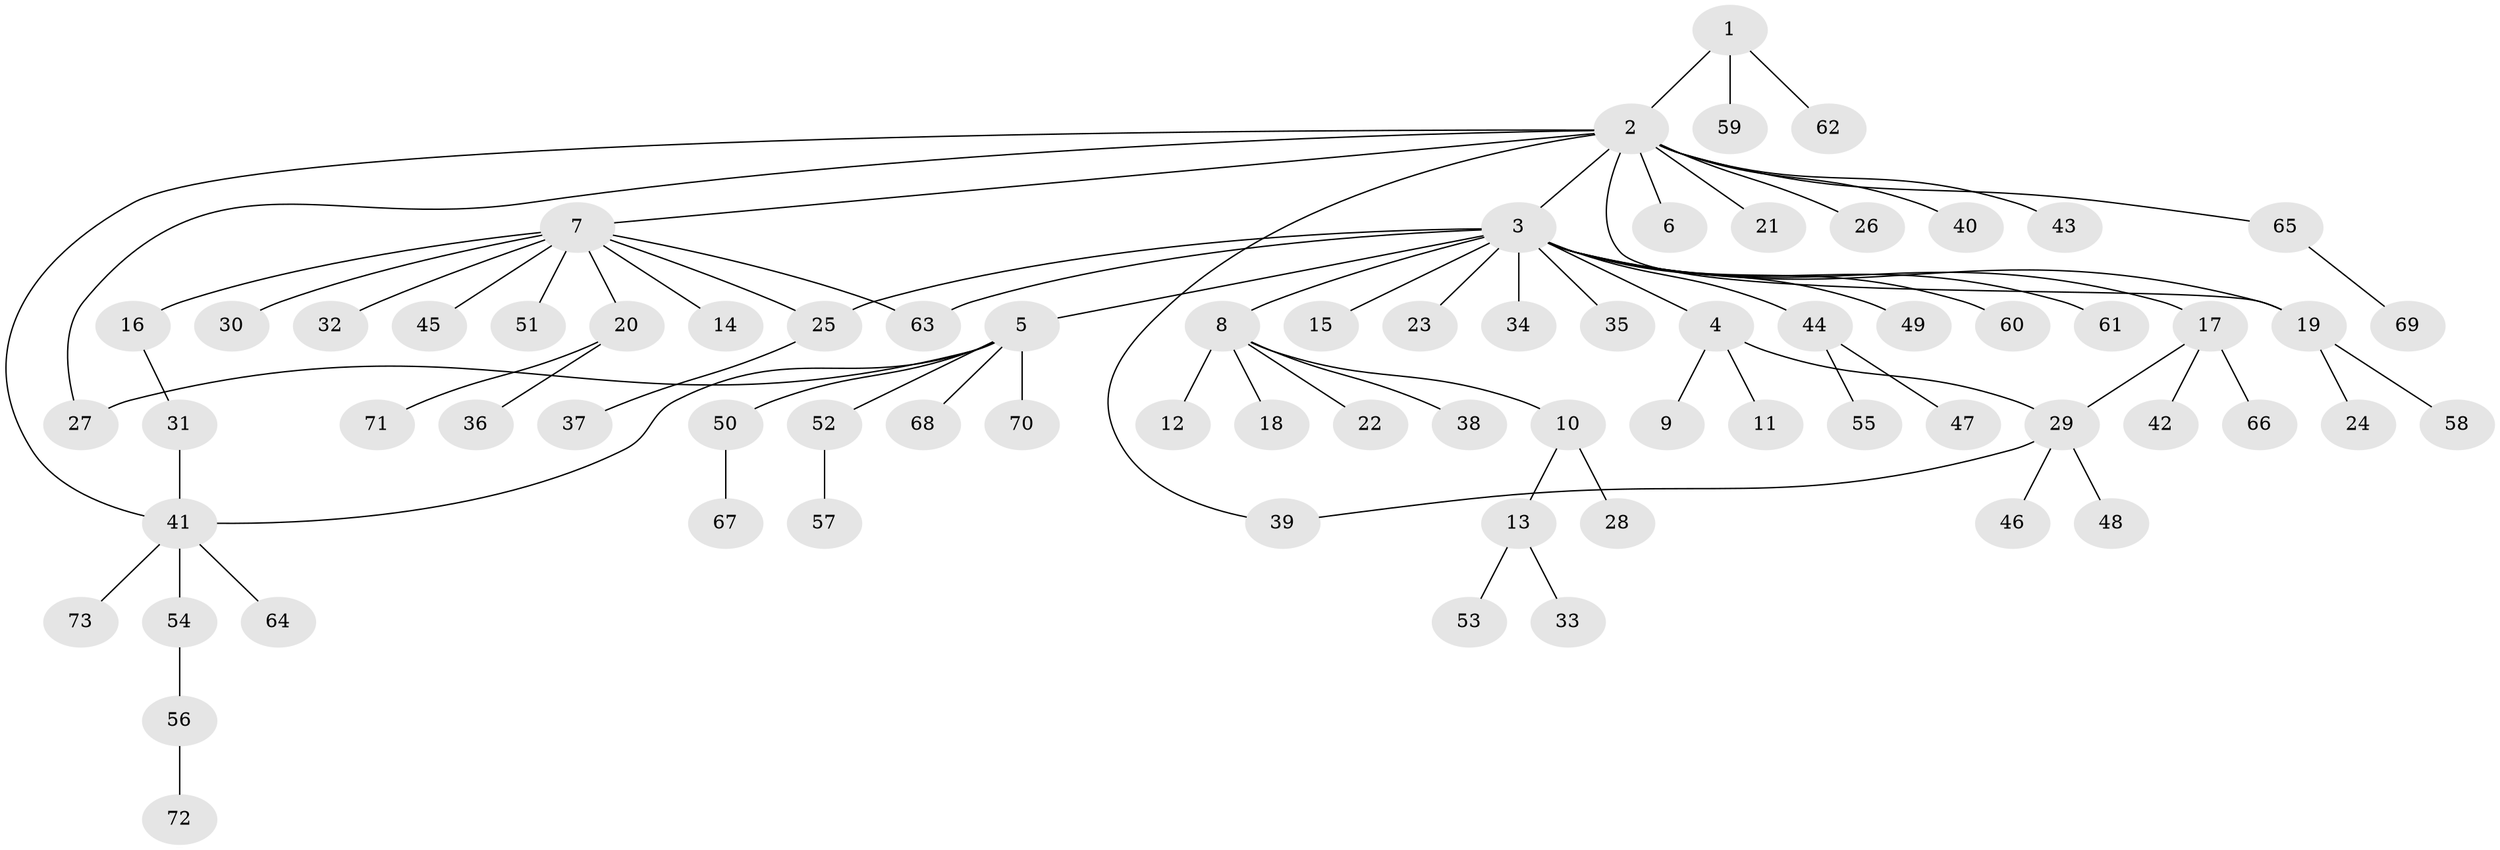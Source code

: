 // Generated by graph-tools (version 1.1) at 2025/25/03/09/25 03:25:54]
// undirected, 73 vertices, 80 edges
graph export_dot {
graph [start="1"]
  node [color=gray90,style=filled];
  1;
  2;
  3;
  4;
  5;
  6;
  7;
  8;
  9;
  10;
  11;
  12;
  13;
  14;
  15;
  16;
  17;
  18;
  19;
  20;
  21;
  22;
  23;
  24;
  25;
  26;
  27;
  28;
  29;
  30;
  31;
  32;
  33;
  34;
  35;
  36;
  37;
  38;
  39;
  40;
  41;
  42;
  43;
  44;
  45;
  46;
  47;
  48;
  49;
  50;
  51;
  52;
  53;
  54;
  55;
  56;
  57;
  58;
  59;
  60;
  61;
  62;
  63;
  64;
  65;
  66;
  67;
  68;
  69;
  70;
  71;
  72;
  73;
  1 -- 2;
  1 -- 59;
  1 -- 62;
  2 -- 3;
  2 -- 6;
  2 -- 7;
  2 -- 19;
  2 -- 21;
  2 -- 26;
  2 -- 27;
  2 -- 39;
  2 -- 40;
  2 -- 41;
  2 -- 43;
  2 -- 65;
  3 -- 4;
  3 -- 5;
  3 -- 8;
  3 -- 15;
  3 -- 17;
  3 -- 19;
  3 -- 23;
  3 -- 25;
  3 -- 34;
  3 -- 35;
  3 -- 44;
  3 -- 49;
  3 -- 60;
  3 -- 61;
  3 -- 63;
  4 -- 9;
  4 -- 11;
  4 -- 29;
  5 -- 27;
  5 -- 41;
  5 -- 50;
  5 -- 52;
  5 -- 68;
  5 -- 70;
  7 -- 14;
  7 -- 16;
  7 -- 20;
  7 -- 25;
  7 -- 30;
  7 -- 32;
  7 -- 45;
  7 -- 51;
  7 -- 63;
  8 -- 10;
  8 -- 12;
  8 -- 18;
  8 -- 22;
  8 -- 38;
  10 -- 13;
  10 -- 28;
  13 -- 33;
  13 -- 53;
  16 -- 31;
  17 -- 29;
  17 -- 42;
  17 -- 66;
  19 -- 24;
  19 -- 58;
  20 -- 36;
  20 -- 71;
  25 -- 37;
  29 -- 39;
  29 -- 46;
  29 -- 48;
  31 -- 41;
  41 -- 54;
  41 -- 64;
  41 -- 73;
  44 -- 47;
  44 -- 55;
  50 -- 67;
  52 -- 57;
  54 -- 56;
  56 -- 72;
  65 -- 69;
}
